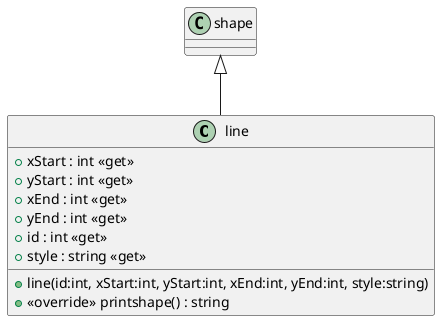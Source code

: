 @startuml
class line {
    + xStart : int <<get>>
    + yStart : int <<get>>
    + xEnd : int <<get>>
    + yEnd : int <<get>>
    + id : int <<get>>
    + style : string <<get>>
    + line(id:int, xStart:int, yStart:int, xEnd:int, yEnd:int, style:string)
    + <<override>> printshape() : string
}
shape <|-- line
@enduml
